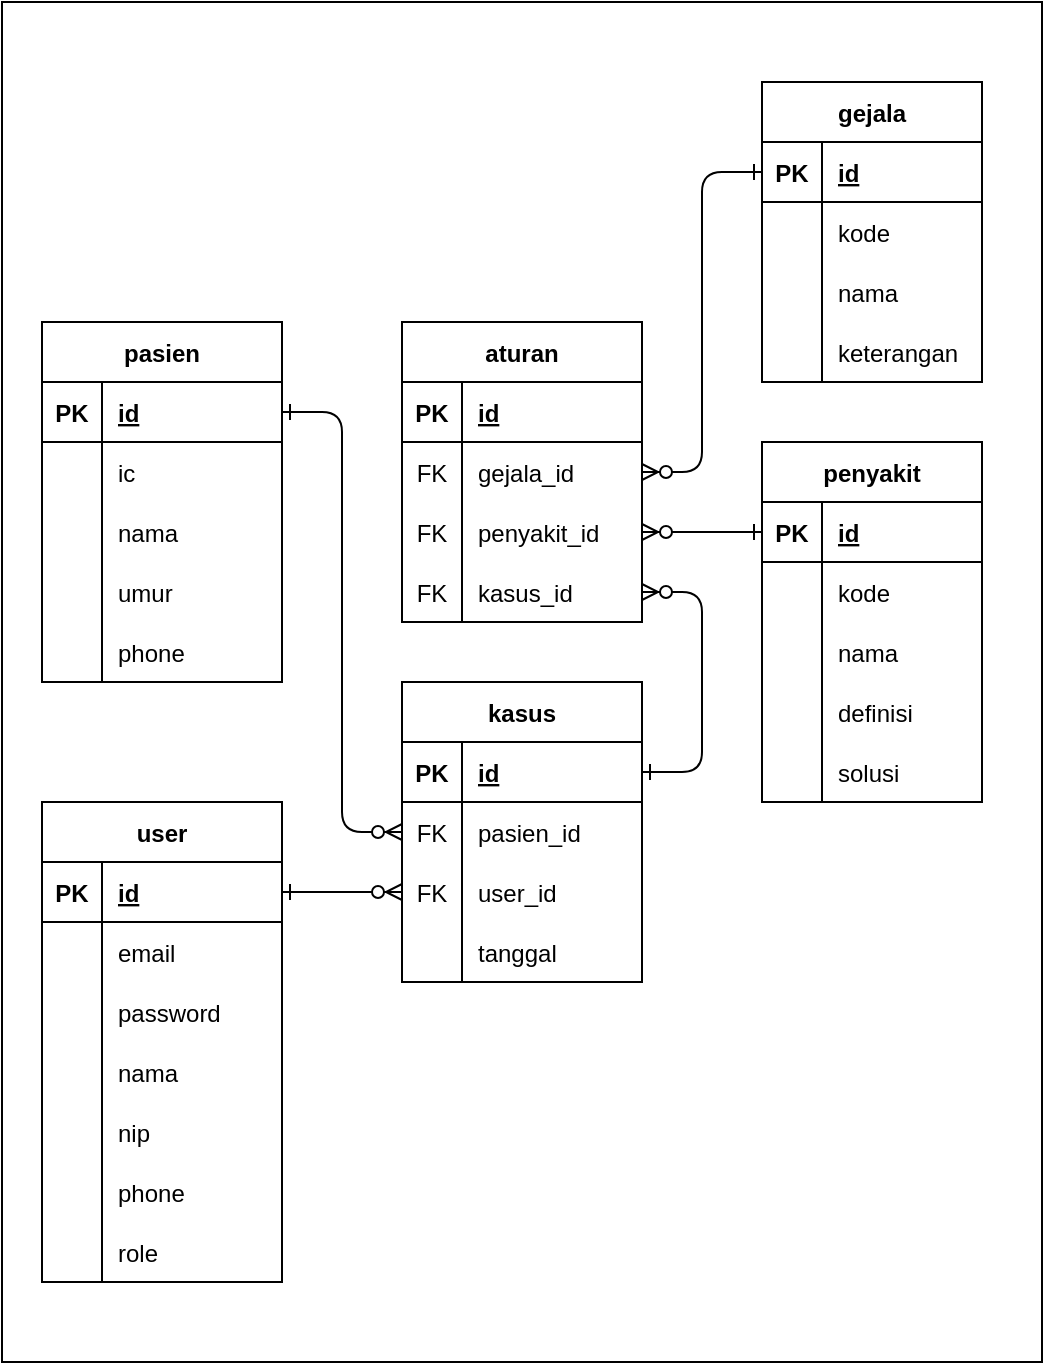 <mxfile version="21.1.2" type="device">
  <diagram id="R2lEEEUBdFMjLlhIrx00" name="Page-1">
    <mxGraphModel dx="808" dy="-272" grid="1" gridSize="10" guides="1" tooltips="1" connect="1" arrows="1" fold="1" page="1" pageScale="1" pageWidth="850" pageHeight="1100" math="0" shadow="0" extFonts="Permanent Marker^https://fonts.googleapis.com/css?family=Permanent+Marker">
      <root>
        <mxCell id="0" />
        <mxCell id="1" parent="0" />
        <mxCell id="bXUC_S1mCPcnZZLYcRrD-1" value="" style="rounded=0;whiteSpace=wrap;html=1;" parent="1" vertex="1">
          <mxGeometry x="850" y="1100" width="520" height="680" as="geometry" />
        </mxCell>
        <mxCell id="U392wMu31FLgUs0yRR94-350" value="user" style="shape=table;startSize=30;container=1;collapsible=1;childLayout=tableLayout;fixedRows=1;rowLines=0;fontStyle=1;align=center;resizeLast=1;" parent="1" vertex="1">
          <mxGeometry x="870" y="1500" width="120" height="240" as="geometry" />
        </mxCell>
        <mxCell id="U392wMu31FLgUs0yRR94-351" value="" style="shape=tableRow;horizontal=0;startSize=0;swimlaneHead=0;swimlaneBody=0;fillColor=none;collapsible=0;dropTarget=0;points=[[0,0.5],[1,0.5]];portConstraint=eastwest;top=0;left=0;right=0;bottom=1;" parent="U392wMu31FLgUs0yRR94-350" vertex="1">
          <mxGeometry y="30" width="120" height="30" as="geometry" />
        </mxCell>
        <mxCell id="U392wMu31FLgUs0yRR94-352" value="PK" style="shape=partialRectangle;connectable=0;fillColor=none;top=0;left=0;bottom=0;right=0;fontStyle=1;overflow=hidden;" parent="U392wMu31FLgUs0yRR94-351" vertex="1">
          <mxGeometry width="30" height="30" as="geometry">
            <mxRectangle width="30" height="30" as="alternateBounds" />
          </mxGeometry>
        </mxCell>
        <mxCell id="U392wMu31FLgUs0yRR94-353" value="id" style="shape=partialRectangle;connectable=0;fillColor=none;top=0;left=0;bottom=0;right=0;align=left;spacingLeft=6;fontStyle=5;overflow=hidden;" parent="U392wMu31FLgUs0yRR94-351" vertex="1">
          <mxGeometry x="30" width="90" height="30" as="geometry">
            <mxRectangle width="90" height="30" as="alternateBounds" />
          </mxGeometry>
        </mxCell>
        <mxCell id="U392wMu31FLgUs0yRR94-354" value="" style="shape=tableRow;horizontal=0;startSize=0;swimlaneHead=0;swimlaneBody=0;fillColor=none;collapsible=0;dropTarget=0;points=[[0,0.5],[1,0.5]];portConstraint=eastwest;top=0;left=0;right=0;bottom=0;" parent="U392wMu31FLgUs0yRR94-350" vertex="1">
          <mxGeometry y="60" width="120" height="30" as="geometry" />
        </mxCell>
        <mxCell id="U392wMu31FLgUs0yRR94-355" value="" style="shape=partialRectangle;connectable=0;fillColor=none;top=0;left=0;bottom=0;right=0;editable=1;overflow=hidden;" parent="U392wMu31FLgUs0yRR94-354" vertex="1">
          <mxGeometry width="30" height="30" as="geometry">
            <mxRectangle width="30" height="30" as="alternateBounds" />
          </mxGeometry>
        </mxCell>
        <mxCell id="U392wMu31FLgUs0yRR94-356" value="email" style="shape=partialRectangle;connectable=0;fillColor=none;top=0;left=0;bottom=0;right=0;align=left;spacingLeft=6;overflow=hidden;" parent="U392wMu31FLgUs0yRR94-354" vertex="1">
          <mxGeometry x="30" width="90" height="30" as="geometry">
            <mxRectangle width="90" height="30" as="alternateBounds" />
          </mxGeometry>
        </mxCell>
        <mxCell id="U392wMu31FLgUs0yRR94-357" value="" style="shape=tableRow;horizontal=0;startSize=0;swimlaneHead=0;swimlaneBody=0;fillColor=none;collapsible=0;dropTarget=0;points=[[0,0.5],[1,0.5]];portConstraint=eastwest;top=0;left=0;right=0;bottom=0;" parent="U392wMu31FLgUs0yRR94-350" vertex="1">
          <mxGeometry y="90" width="120" height="30" as="geometry" />
        </mxCell>
        <mxCell id="U392wMu31FLgUs0yRR94-358" value="" style="shape=partialRectangle;connectable=0;fillColor=none;top=0;left=0;bottom=0;right=0;editable=1;overflow=hidden;" parent="U392wMu31FLgUs0yRR94-357" vertex="1">
          <mxGeometry width="30" height="30" as="geometry">
            <mxRectangle width="30" height="30" as="alternateBounds" />
          </mxGeometry>
        </mxCell>
        <mxCell id="U392wMu31FLgUs0yRR94-359" value="password" style="shape=partialRectangle;connectable=0;fillColor=none;top=0;left=0;bottom=0;right=0;align=left;spacingLeft=6;overflow=hidden;" parent="U392wMu31FLgUs0yRR94-357" vertex="1">
          <mxGeometry x="30" width="90" height="30" as="geometry">
            <mxRectangle width="90" height="30" as="alternateBounds" />
          </mxGeometry>
        </mxCell>
        <mxCell id="U392wMu31FLgUs0yRR94-360" value="" style="shape=tableRow;horizontal=0;startSize=0;swimlaneHead=0;swimlaneBody=0;fillColor=none;collapsible=0;dropTarget=0;points=[[0,0.5],[1,0.5]];portConstraint=eastwest;top=0;left=0;right=0;bottom=0;" parent="U392wMu31FLgUs0yRR94-350" vertex="1">
          <mxGeometry y="120" width="120" height="30" as="geometry" />
        </mxCell>
        <mxCell id="U392wMu31FLgUs0yRR94-361" value="" style="shape=partialRectangle;connectable=0;fillColor=none;top=0;left=0;bottom=0;right=0;editable=1;overflow=hidden;" parent="U392wMu31FLgUs0yRR94-360" vertex="1">
          <mxGeometry width="30" height="30" as="geometry">
            <mxRectangle width="30" height="30" as="alternateBounds" />
          </mxGeometry>
        </mxCell>
        <mxCell id="U392wMu31FLgUs0yRR94-362" value="nama" style="shape=partialRectangle;connectable=0;fillColor=none;top=0;left=0;bottom=0;right=0;align=left;spacingLeft=6;overflow=hidden;" parent="U392wMu31FLgUs0yRR94-360" vertex="1">
          <mxGeometry x="30" width="90" height="30" as="geometry">
            <mxRectangle width="90" height="30" as="alternateBounds" />
          </mxGeometry>
        </mxCell>
        <mxCell id="U392wMu31FLgUs0yRR94-363" value="" style="shape=tableRow;horizontal=0;startSize=0;swimlaneHead=0;swimlaneBody=0;fillColor=none;collapsible=0;dropTarget=0;points=[[0,0.5],[1,0.5]];portConstraint=eastwest;top=0;left=0;right=0;bottom=0;" parent="U392wMu31FLgUs0yRR94-350" vertex="1">
          <mxGeometry y="150" width="120" height="30" as="geometry" />
        </mxCell>
        <mxCell id="U392wMu31FLgUs0yRR94-364" value="" style="shape=partialRectangle;connectable=0;fillColor=none;top=0;left=0;bottom=0;right=0;editable=1;overflow=hidden;" parent="U392wMu31FLgUs0yRR94-363" vertex="1">
          <mxGeometry width="30" height="30" as="geometry">
            <mxRectangle width="30" height="30" as="alternateBounds" />
          </mxGeometry>
        </mxCell>
        <mxCell id="U392wMu31FLgUs0yRR94-365" value="nip" style="shape=partialRectangle;connectable=0;fillColor=none;top=0;left=0;bottom=0;right=0;align=left;spacingLeft=6;overflow=hidden;" parent="U392wMu31FLgUs0yRR94-363" vertex="1">
          <mxGeometry x="30" width="90" height="30" as="geometry">
            <mxRectangle width="90" height="30" as="alternateBounds" />
          </mxGeometry>
        </mxCell>
        <mxCell id="U392wMu31FLgUs0yRR94-366" value="" style="shape=tableRow;horizontal=0;startSize=0;swimlaneHead=0;swimlaneBody=0;fillColor=none;collapsible=0;dropTarget=0;points=[[0,0.5],[1,0.5]];portConstraint=eastwest;top=0;left=0;right=0;bottom=0;" parent="U392wMu31FLgUs0yRR94-350" vertex="1">
          <mxGeometry y="180" width="120" height="30" as="geometry" />
        </mxCell>
        <mxCell id="U392wMu31FLgUs0yRR94-367" value="" style="shape=partialRectangle;connectable=0;fillColor=none;top=0;left=0;bottom=0;right=0;editable=1;overflow=hidden;" parent="U392wMu31FLgUs0yRR94-366" vertex="1">
          <mxGeometry width="30" height="30" as="geometry">
            <mxRectangle width="30" height="30" as="alternateBounds" />
          </mxGeometry>
        </mxCell>
        <mxCell id="U392wMu31FLgUs0yRR94-368" value="phone" style="shape=partialRectangle;connectable=0;fillColor=none;top=0;left=0;bottom=0;right=0;align=left;spacingLeft=6;overflow=hidden;" parent="U392wMu31FLgUs0yRR94-366" vertex="1">
          <mxGeometry x="30" width="90" height="30" as="geometry">
            <mxRectangle width="90" height="30" as="alternateBounds" />
          </mxGeometry>
        </mxCell>
        <mxCell id="U392wMu31FLgUs0yRR94-369" value="" style="shape=tableRow;horizontal=0;startSize=0;swimlaneHead=0;swimlaneBody=0;fillColor=none;collapsible=0;dropTarget=0;points=[[0,0.5],[1,0.5]];portConstraint=eastwest;top=0;left=0;right=0;bottom=0;" parent="U392wMu31FLgUs0yRR94-350" vertex="1">
          <mxGeometry y="210" width="120" height="30" as="geometry" />
        </mxCell>
        <mxCell id="U392wMu31FLgUs0yRR94-370" value="" style="shape=partialRectangle;connectable=0;fillColor=none;top=0;left=0;bottom=0;right=0;editable=1;overflow=hidden;" parent="U392wMu31FLgUs0yRR94-369" vertex="1">
          <mxGeometry width="30" height="30" as="geometry">
            <mxRectangle width="30" height="30" as="alternateBounds" />
          </mxGeometry>
        </mxCell>
        <mxCell id="U392wMu31FLgUs0yRR94-371" value="role" style="shape=partialRectangle;connectable=0;fillColor=none;top=0;left=0;bottom=0;right=0;align=left;spacingLeft=6;overflow=hidden;" parent="U392wMu31FLgUs0yRR94-369" vertex="1">
          <mxGeometry x="30" width="90" height="30" as="geometry">
            <mxRectangle width="90" height="30" as="alternateBounds" />
          </mxGeometry>
        </mxCell>
        <mxCell id="U392wMu31FLgUs0yRR94-372" value="pasien" style="shape=table;startSize=30;container=1;collapsible=1;childLayout=tableLayout;fixedRows=1;rowLines=0;fontStyle=1;align=center;resizeLast=1;" parent="1" vertex="1">
          <mxGeometry x="870" y="1260" width="120" height="180" as="geometry" />
        </mxCell>
        <mxCell id="U392wMu31FLgUs0yRR94-373" value="" style="shape=tableRow;horizontal=0;startSize=0;swimlaneHead=0;swimlaneBody=0;fillColor=none;collapsible=0;dropTarget=0;points=[[0,0.5],[1,0.5]];portConstraint=eastwest;top=0;left=0;right=0;bottom=1;" parent="U392wMu31FLgUs0yRR94-372" vertex="1">
          <mxGeometry y="30" width="120" height="30" as="geometry" />
        </mxCell>
        <mxCell id="U392wMu31FLgUs0yRR94-374" value="PK" style="shape=partialRectangle;connectable=0;fillColor=none;top=0;left=0;bottom=0;right=0;fontStyle=1;overflow=hidden;" parent="U392wMu31FLgUs0yRR94-373" vertex="1">
          <mxGeometry width="30" height="30" as="geometry">
            <mxRectangle width="30" height="30" as="alternateBounds" />
          </mxGeometry>
        </mxCell>
        <mxCell id="U392wMu31FLgUs0yRR94-375" value="id" style="shape=partialRectangle;connectable=0;fillColor=none;top=0;left=0;bottom=0;right=0;align=left;spacingLeft=6;fontStyle=5;overflow=hidden;" parent="U392wMu31FLgUs0yRR94-373" vertex="1">
          <mxGeometry x="30" width="90" height="30" as="geometry">
            <mxRectangle width="90" height="30" as="alternateBounds" />
          </mxGeometry>
        </mxCell>
        <mxCell id="U392wMu31FLgUs0yRR94-376" value="" style="shape=tableRow;horizontal=0;startSize=0;swimlaneHead=0;swimlaneBody=0;fillColor=none;collapsible=0;dropTarget=0;points=[[0,0.5],[1,0.5]];portConstraint=eastwest;top=0;left=0;right=0;bottom=0;" parent="U392wMu31FLgUs0yRR94-372" vertex="1">
          <mxGeometry y="60" width="120" height="30" as="geometry" />
        </mxCell>
        <mxCell id="U392wMu31FLgUs0yRR94-377" value="" style="shape=partialRectangle;connectable=0;fillColor=none;top=0;left=0;bottom=0;right=0;editable=1;overflow=hidden;" parent="U392wMu31FLgUs0yRR94-376" vertex="1">
          <mxGeometry width="30" height="30" as="geometry">
            <mxRectangle width="30" height="30" as="alternateBounds" />
          </mxGeometry>
        </mxCell>
        <mxCell id="U392wMu31FLgUs0yRR94-378" value="ic" style="shape=partialRectangle;connectable=0;fillColor=none;top=0;left=0;bottom=0;right=0;align=left;spacingLeft=6;overflow=hidden;" parent="U392wMu31FLgUs0yRR94-376" vertex="1">
          <mxGeometry x="30" width="90" height="30" as="geometry">
            <mxRectangle width="90" height="30" as="alternateBounds" />
          </mxGeometry>
        </mxCell>
        <mxCell id="U392wMu31FLgUs0yRR94-379" value="" style="shape=tableRow;horizontal=0;startSize=0;swimlaneHead=0;swimlaneBody=0;fillColor=none;collapsible=0;dropTarget=0;points=[[0,0.5],[1,0.5]];portConstraint=eastwest;top=0;left=0;right=0;bottom=0;" parent="U392wMu31FLgUs0yRR94-372" vertex="1">
          <mxGeometry y="90" width="120" height="30" as="geometry" />
        </mxCell>
        <mxCell id="U392wMu31FLgUs0yRR94-380" value="" style="shape=partialRectangle;connectable=0;fillColor=none;top=0;left=0;bottom=0;right=0;editable=1;overflow=hidden;" parent="U392wMu31FLgUs0yRR94-379" vertex="1">
          <mxGeometry width="30" height="30" as="geometry">
            <mxRectangle width="30" height="30" as="alternateBounds" />
          </mxGeometry>
        </mxCell>
        <mxCell id="U392wMu31FLgUs0yRR94-381" value="nama" style="shape=partialRectangle;connectable=0;fillColor=none;top=0;left=0;bottom=0;right=0;align=left;spacingLeft=6;overflow=hidden;" parent="U392wMu31FLgUs0yRR94-379" vertex="1">
          <mxGeometry x="30" width="90" height="30" as="geometry">
            <mxRectangle width="90" height="30" as="alternateBounds" />
          </mxGeometry>
        </mxCell>
        <mxCell id="U392wMu31FLgUs0yRR94-382" value="" style="shape=tableRow;horizontal=0;startSize=0;swimlaneHead=0;swimlaneBody=0;fillColor=none;collapsible=0;dropTarget=0;points=[[0,0.5],[1,0.5]];portConstraint=eastwest;top=0;left=0;right=0;bottom=0;" parent="U392wMu31FLgUs0yRR94-372" vertex="1">
          <mxGeometry y="120" width="120" height="30" as="geometry" />
        </mxCell>
        <mxCell id="U392wMu31FLgUs0yRR94-383" value="" style="shape=partialRectangle;connectable=0;fillColor=none;top=0;left=0;bottom=0;right=0;editable=1;overflow=hidden;" parent="U392wMu31FLgUs0yRR94-382" vertex="1">
          <mxGeometry width="30" height="30" as="geometry">
            <mxRectangle width="30" height="30" as="alternateBounds" />
          </mxGeometry>
        </mxCell>
        <mxCell id="U392wMu31FLgUs0yRR94-384" value="umur" style="shape=partialRectangle;connectable=0;fillColor=none;top=0;left=0;bottom=0;right=0;align=left;spacingLeft=6;overflow=hidden;" parent="U392wMu31FLgUs0yRR94-382" vertex="1">
          <mxGeometry x="30" width="90" height="30" as="geometry">
            <mxRectangle width="90" height="30" as="alternateBounds" />
          </mxGeometry>
        </mxCell>
        <mxCell id="U392wMu31FLgUs0yRR94-385" value="" style="shape=tableRow;horizontal=0;startSize=0;swimlaneHead=0;swimlaneBody=0;fillColor=none;collapsible=0;dropTarget=0;points=[[0,0.5],[1,0.5]];portConstraint=eastwest;top=0;left=0;right=0;bottom=0;" parent="U392wMu31FLgUs0yRR94-372" vertex="1">
          <mxGeometry y="150" width="120" height="30" as="geometry" />
        </mxCell>
        <mxCell id="U392wMu31FLgUs0yRR94-386" value="" style="shape=partialRectangle;connectable=0;fillColor=none;top=0;left=0;bottom=0;right=0;editable=1;overflow=hidden;" parent="U392wMu31FLgUs0yRR94-385" vertex="1">
          <mxGeometry width="30" height="30" as="geometry">
            <mxRectangle width="30" height="30" as="alternateBounds" />
          </mxGeometry>
        </mxCell>
        <mxCell id="U392wMu31FLgUs0yRR94-387" value="phone" style="shape=partialRectangle;connectable=0;fillColor=none;top=0;left=0;bottom=0;right=0;align=left;spacingLeft=6;overflow=hidden;" parent="U392wMu31FLgUs0yRR94-385" vertex="1">
          <mxGeometry x="30" width="90" height="30" as="geometry">
            <mxRectangle width="90" height="30" as="alternateBounds" />
          </mxGeometry>
        </mxCell>
        <mxCell id="U392wMu31FLgUs0yRR94-388" value="penyakit" style="shape=table;startSize=30;container=1;collapsible=1;childLayout=tableLayout;fixedRows=1;rowLines=0;fontStyle=1;align=center;resizeLast=1;" parent="1" vertex="1">
          <mxGeometry x="1230" y="1320" width="110" height="180" as="geometry" />
        </mxCell>
        <mxCell id="U392wMu31FLgUs0yRR94-389" value="" style="shape=tableRow;horizontal=0;startSize=0;swimlaneHead=0;swimlaneBody=0;fillColor=none;collapsible=0;dropTarget=0;points=[[0,0.5],[1,0.5]];portConstraint=eastwest;top=0;left=0;right=0;bottom=1;" parent="U392wMu31FLgUs0yRR94-388" vertex="1">
          <mxGeometry y="30" width="110" height="30" as="geometry" />
        </mxCell>
        <mxCell id="U392wMu31FLgUs0yRR94-390" value="PK" style="shape=partialRectangle;connectable=0;fillColor=none;top=0;left=0;bottom=0;right=0;fontStyle=1;overflow=hidden;" parent="U392wMu31FLgUs0yRR94-389" vertex="1">
          <mxGeometry width="30" height="30" as="geometry">
            <mxRectangle width="30" height="30" as="alternateBounds" />
          </mxGeometry>
        </mxCell>
        <mxCell id="U392wMu31FLgUs0yRR94-391" value="id" style="shape=partialRectangle;connectable=0;fillColor=none;top=0;left=0;bottom=0;right=0;align=left;spacingLeft=6;fontStyle=5;overflow=hidden;" parent="U392wMu31FLgUs0yRR94-389" vertex="1">
          <mxGeometry x="30" width="80" height="30" as="geometry">
            <mxRectangle width="80" height="30" as="alternateBounds" />
          </mxGeometry>
        </mxCell>
        <mxCell id="U392wMu31FLgUs0yRR94-392" value="" style="shape=tableRow;horizontal=0;startSize=0;swimlaneHead=0;swimlaneBody=0;fillColor=none;collapsible=0;dropTarget=0;points=[[0,0.5],[1,0.5]];portConstraint=eastwest;top=0;left=0;right=0;bottom=0;" parent="U392wMu31FLgUs0yRR94-388" vertex="1">
          <mxGeometry y="60" width="110" height="30" as="geometry" />
        </mxCell>
        <mxCell id="U392wMu31FLgUs0yRR94-393" value="" style="shape=partialRectangle;connectable=0;fillColor=none;top=0;left=0;bottom=0;right=0;editable=1;overflow=hidden;" parent="U392wMu31FLgUs0yRR94-392" vertex="1">
          <mxGeometry width="30" height="30" as="geometry">
            <mxRectangle width="30" height="30" as="alternateBounds" />
          </mxGeometry>
        </mxCell>
        <mxCell id="U392wMu31FLgUs0yRR94-394" value="kode" style="shape=partialRectangle;connectable=0;fillColor=none;top=0;left=0;bottom=0;right=0;align=left;spacingLeft=6;overflow=hidden;" parent="U392wMu31FLgUs0yRR94-392" vertex="1">
          <mxGeometry x="30" width="80" height="30" as="geometry">
            <mxRectangle width="80" height="30" as="alternateBounds" />
          </mxGeometry>
        </mxCell>
        <mxCell id="U392wMu31FLgUs0yRR94-395" value="" style="shape=tableRow;horizontal=0;startSize=0;swimlaneHead=0;swimlaneBody=0;fillColor=none;collapsible=0;dropTarget=0;points=[[0,0.5],[1,0.5]];portConstraint=eastwest;top=0;left=0;right=0;bottom=0;" parent="U392wMu31FLgUs0yRR94-388" vertex="1">
          <mxGeometry y="90" width="110" height="30" as="geometry" />
        </mxCell>
        <mxCell id="U392wMu31FLgUs0yRR94-396" value="" style="shape=partialRectangle;connectable=0;fillColor=none;top=0;left=0;bottom=0;right=0;editable=1;overflow=hidden;" parent="U392wMu31FLgUs0yRR94-395" vertex="1">
          <mxGeometry width="30" height="30" as="geometry">
            <mxRectangle width="30" height="30" as="alternateBounds" />
          </mxGeometry>
        </mxCell>
        <mxCell id="U392wMu31FLgUs0yRR94-397" value="nama" style="shape=partialRectangle;connectable=0;fillColor=none;top=0;left=0;bottom=0;right=0;align=left;spacingLeft=6;overflow=hidden;" parent="U392wMu31FLgUs0yRR94-395" vertex="1">
          <mxGeometry x="30" width="80" height="30" as="geometry">
            <mxRectangle width="80" height="30" as="alternateBounds" />
          </mxGeometry>
        </mxCell>
        <mxCell id="U392wMu31FLgUs0yRR94-398" value="" style="shape=tableRow;horizontal=0;startSize=0;swimlaneHead=0;swimlaneBody=0;fillColor=none;collapsible=0;dropTarget=0;points=[[0,0.5],[1,0.5]];portConstraint=eastwest;top=0;left=0;right=0;bottom=0;" parent="U392wMu31FLgUs0yRR94-388" vertex="1">
          <mxGeometry y="120" width="110" height="30" as="geometry" />
        </mxCell>
        <mxCell id="U392wMu31FLgUs0yRR94-399" value="" style="shape=partialRectangle;connectable=0;fillColor=none;top=0;left=0;bottom=0;right=0;editable=1;overflow=hidden;" parent="U392wMu31FLgUs0yRR94-398" vertex="1">
          <mxGeometry width="30" height="30" as="geometry">
            <mxRectangle width="30" height="30" as="alternateBounds" />
          </mxGeometry>
        </mxCell>
        <mxCell id="U392wMu31FLgUs0yRR94-400" value="definisi" style="shape=partialRectangle;connectable=0;fillColor=none;top=0;left=0;bottom=0;right=0;align=left;spacingLeft=6;overflow=hidden;" parent="U392wMu31FLgUs0yRR94-398" vertex="1">
          <mxGeometry x="30" width="80" height="30" as="geometry">
            <mxRectangle width="80" height="30" as="alternateBounds" />
          </mxGeometry>
        </mxCell>
        <mxCell id="U392wMu31FLgUs0yRR94-401" value="" style="shape=tableRow;horizontal=0;startSize=0;swimlaneHead=0;swimlaneBody=0;fillColor=none;collapsible=0;dropTarget=0;points=[[0,0.5],[1,0.5]];portConstraint=eastwest;top=0;left=0;right=0;bottom=0;" parent="U392wMu31FLgUs0yRR94-388" vertex="1">
          <mxGeometry y="150" width="110" height="30" as="geometry" />
        </mxCell>
        <mxCell id="U392wMu31FLgUs0yRR94-402" value="" style="shape=partialRectangle;connectable=0;fillColor=none;top=0;left=0;bottom=0;right=0;editable=1;overflow=hidden;" parent="U392wMu31FLgUs0yRR94-401" vertex="1">
          <mxGeometry width="30" height="30" as="geometry">
            <mxRectangle width="30" height="30" as="alternateBounds" />
          </mxGeometry>
        </mxCell>
        <mxCell id="U392wMu31FLgUs0yRR94-403" value="solusi" style="shape=partialRectangle;connectable=0;fillColor=none;top=0;left=0;bottom=0;right=0;align=left;spacingLeft=6;overflow=hidden;" parent="U392wMu31FLgUs0yRR94-401" vertex="1">
          <mxGeometry x="30" width="80" height="30" as="geometry">
            <mxRectangle width="80" height="30" as="alternateBounds" />
          </mxGeometry>
        </mxCell>
        <mxCell id="U392wMu31FLgUs0yRR94-404" value="gejala" style="shape=table;startSize=30;container=1;collapsible=1;childLayout=tableLayout;fixedRows=1;rowLines=0;fontStyle=1;align=center;resizeLast=1;" parent="1" vertex="1">
          <mxGeometry x="1230" y="1140" width="110" height="150" as="geometry" />
        </mxCell>
        <mxCell id="U392wMu31FLgUs0yRR94-405" value="" style="shape=tableRow;horizontal=0;startSize=0;swimlaneHead=0;swimlaneBody=0;fillColor=none;collapsible=0;dropTarget=0;points=[[0,0.5],[1,0.5]];portConstraint=eastwest;top=0;left=0;right=0;bottom=1;" parent="U392wMu31FLgUs0yRR94-404" vertex="1">
          <mxGeometry y="30" width="110" height="30" as="geometry" />
        </mxCell>
        <mxCell id="U392wMu31FLgUs0yRR94-406" value="PK" style="shape=partialRectangle;connectable=0;fillColor=none;top=0;left=0;bottom=0;right=0;fontStyle=1;overflow=hidden;" parent="U392wMu31FLgUs0yRR94-405" vertex="1">
          <mxGeometry width="30" height="30" as="geometry">
            <mxRectangle width="30" height="30" as="alternateBounds" />
          </mxGeometry>
        </mxCell>
        <mxCell id="U392wMu31FLgUs0yRR94-407" value="id" style="shape=partialRectangle;connectable=0;fillColor=none;top=0;left=0;bottom=0;right=0;align=left;spacingLeft=6;fontStyle=5;overflow=hidden;" parent="U392wMu31FLgUs0yRR94-405" vertex="1">
          <mxGeometry x="30" width="80" height="30" as="geometry">
            <mxRectangle width="80" height="30" as="alternateBounds" />
          </mxGeometry>
        </mxCell>
        <mxCell id="U392wMu31FLgUs0yRR94-408" value="" style="shape=tableRow;horizontal=0;startSize=0;swimlaneHead=0;swimlaneBody=0;fillColor=none;collapsible=0;dropTarget=0;points=[[0,0.5],[1,0.5]];portConstraint=eastwest;top=0;left=0;right=0;bottom=0;" parent="U392wMu31FLgUs0yRR94-404" vertex="1">
          <mxGeometry y="60" width="110" height="30" as="geometry" />
        </mxCell>
        <mxCell id="U392wMu31FLgUs0yRR94-409" value="" style="shape=partialRectangle;connectable=0;fillColor=none;top=0;left=0;bottom=0;right=0;editable=1;overflow=hidden;" parent="U392wMu31FLgUs0yRR94-408" vertex="1">
          <mxGeometry width="30" height="30" as="geometry">
            <mxRectangle width="30" height="30" as="alternateBounds" />
          </mxGeometry>
        </mxCell>
        <mxCell id="U392wMu31FLgUs0yRR94-410" value="kode" style="shape=partialRectangle;connectable=0;fillColor=none;top=0;left=0;bottom=0;right=0;align=left;spacingLeft=6;overflow=hidden;" parent="U392wMu31FLgUs0yRR94-408" vertex="1">
          <mxGeometry x="30" width="80" height="30" as="geometry">
            <mxRectangle width="80" height="30" as="alternateBounds" />
          </mxGeometry>
        </mxCell>
        <mxCell id="U392wMu31FLgUs0yRR94-411" value="" style="shape=tableRow;horizontal=0;startSize=0;swimlaneHead=0;swimlaneBody=0;fillColor=none;collapsible=0;dropTarget=0;points=[[0,0.5],[1,0.5]];portConstraint=eastwest;top=0;left=0;right=0;bottom=0;" parent="U392wMu31FLgUs0yRR94-404" vertex="1">
          <mxGeometry y="90" width="110" height="30" as="geometry" />
        </mxCell>
        <mxCell id="U392wMu31FLgUs0yRR94-412" value="" style="shape=partialRectangle;connectable=0;fillColor=none;top=0;left=0;bottom=0;right=0;editable=1;overflow=hidden;" parent="U392wMu31FLgUs0yRR94-411" vertex="1">
          <mxGeometry width="30" height="30" as="geometry">
            <mxRectangle width="30" height="30" as="alternateBounds" />
          </mxGeometry>
        </mxCell>
        <mxCell id="U392wMu31FLgUs0yRR94-413" value="nama" style="shape=partialRectangle;connectable=0;fillColor=none;top=0;left=0;bottom=0;right=0;align=left;spacingLeft=6;overflow=hidden;" parent="U392wMu31FLgUs0yRR94-411" vertex="1">
          <mxGeometry x="30" width="80" height="30" as="geometry">
            <mxRectangle width="80" height="30" as="alternateBounds" />
          </mxGeometry>
        </mxCell>
        <mxCell id="N1iTyhMbZDQl_BOPwK6W-1" value="" style="shape=tableRow;horizontal=0;startSize=0;swimlaneHead=0;swimlaneBody=0;fillColor=none;collapsible=0;dropTarget=0;points=[[0,0.5],[1,0.5]];portConstraint=eastwest;top=0;left=0;right=0;bottom=0;" parent="U392wMu31FLgUs0yRR94-404" vertex="1">
          <mxGeometry y="120" width="110" height="30" as="geometry" />
        </mxCell>
        <mxCell id="N1iTyhMbZDQl_BOPwK6W-2" value="" style="shape=partialRectangle;connectable=0;fillColor=none;top=0;left=0;bottom=0;right=0;editable=1;overflow=hidden;" parent="N1iTyhMbZDQl_BOPwK6W-1" vertex="1">
          <mxGeometry width="30" height="30" as="geometry">
            <mxRectangle width="30" height="30" as="alternateBounds" />
          </mxGeometry>
        </mxCell>
        <mxCell id="N1iTyhMbZDQl_BOPwK6W-3" value="keterangan" style="shape=partialRectangle;connectable=0;fillColor=none;top=0;left=0;bottom=0;right=0;align=left;spacingLeft=6;overflow=hidden;" parent="N1iTyhMbZDQl_BOPwK6W-1" vertex="1">
          <mxGeometry x="30" width="80" height="30" as="geometry">
            <mxRectangle width="80" height="30" as="alternateBounds" />
          </mxGeometry>
        </mxCell>
        <mxCell id="U392wMu31FLgUs0yRR94-444" value="" style="edgeStyle=entityRelationEdgeStyle;endArrow=ERzeroToMany;startArrow=ERone;endFill=1;startFill=0;" parent="1" source="U392wMu31FLgUs0yRR94-373" target="U392wMu31FLgUs0yRR94-455" edge="1">
          <mxGeometry width="100" height="100" relative="1" as="geometry">
            <mxPoint x="1650" y="1095" as="sourcePoint" />
            <mxPoint x="1590" y="1005" as="targetPoint" />
          </mxGeometry>
        </mxCell>
        <mxCell id="U392wMu31FLgUs0yRR94-447" value="" style="edgeStyle=entityRelationEdgeStyle;endArrow=ERzeroToMany;startArrow=ERone;endFill=1;startFill=0;" parent="1" source="U392wMu31FLgUs0yRR94-351" target="U392wMu31FLgUs0yRR94-458" edge="1">
          <mxGeometry width="100" height="100" relative="1" as="geometry">
            <mxPoint x="2060" y="1265" as="sourcePoint" />
            <mxPoint x="1290" y="1285" as="targetPoint" />
          </mxGeometry>
        </mxCell>
        <mxCell id="U392wMu31FLgUs0yRR94-448" value="kasus" style="shape=table;startSize=30;container=1;collapsible=1;childLayout=tableLayout;fixedRows=1;rowLines=0;fontStyle=1;align=center;resizeLast=1;" parent="1" vertex="1">
          <mxGeometry x="1050" y="1440" width="120" height="150" as="geometry" />
        </mxCell>
        <mxCell id="U392wMu31FLgUs0yRR94-449" value="" style="shape=tableRow;horizontal=0;startSize=0;swimlaneHead=0;swimlaneBody=0;fillColor=none;collapsible=0;dropTarget=0;points=[[0,0.5],[1,0.5]];portConstraint=eastwest;top=0;left=0;right=0;bottom=1;" parent="U392wMu31FLgUs0yRR94-448" vertex="1">
          <mxGeometry y="30" width="120" height="30" as="geometry" />
        </mxCell>
        <mxCell id="U392wMu31FLgUs0yRR94-450" value="PK" style="shape=partialRectangle;connectable=0;fillColor=none;top=0;left=0;bottom=0;right=0;fontStyle=1;overflow=hidden;" parent="U392wMu31FLgUs0yRR94-449" vertex="1">
          <mxGeometry width="30" height="30" as="geometry">
            <mxRectangle width="30" height="30" as="alternateBounds" />
          </mxGeometry>
        </mxCell>
        <mxCell id="U392wMu31FLgUs0yRR94-451" value="id" style="shape=partialRectangle;connectable=0;fillColor=none;top=0;left=0;bottom=0;right=0;align=left;spacingLeft=6;fontStyle=5;overflow=hidden;" parent="U392wMu31FLgUs0yRR94-449" vertex="1">
          <mxGeometry x="30" width="90" height="30" as="geometry">
            <mxRectangle width="90" height="30" as="alternateBounds" />
          </mxGeometry>
        </mxCell>
        <mxCell id="U392wMu31FLgUs0yRR94-455" value="" style="shape=tableRow;horizontal=0;startSize=0;swimlaneHead=0;swimlaneBody=0;fillColor=none;collapsible=0;dropTarget=0;points=[[0,0.5],[1,0.5]];portConstraint=eastwest;top=0;left=0;right=0;bottom=0;" parent="U392wMu31FLgUs0yRR94-448" vertex="1">
          <mxGeometry y="60" width="120" height="30" as="geometry" />
        </mxCell>
        <mxCell id="U392wMu31FLgUs0yRR94-456" value="FK" style="shape=partialRectangle;connectable=0;fillColor=none;top=0;left=0;bottom=0;right=0;editable=1;overflow=hidden;" parent="U392wMu31FLgUs0yRR94-455" vertex="1">
          <mxGeometry width="30" height="30" as="geometry">
            <mxRectangle width="30" height="30" as="alternateBounds" />
          </mxGeometry>
        </mxCell>
        <mxCell id="U392wMu31FLgUs0yRR94-457" value="pasien_id" style="shape=partialRectangle;connectable=0;fillColor=none;top=0;left=0;bottom=0;right=0;align=left;spacingLeft=6;overflow=hidden;" parent="U392wMu31FLgUs0yRR94-455" vertex="1">
          <mxGeometry x="30" width="90" height="30" as="geometry">
            <mxRectangle width="90" height="30" as="alternateBounds" />
          </mxGeometry>
        </mxCell>
        <mxCell id="U392wMu31FLgUs0yRR94-458" value="" style="shape=tableRow;horizontal=0;startSize=0;swimlaneHead=0;swimlaneBody=0;fillColor=none;collapsible=0;dropTarget=0;points=[[0,0.5],[1,0.5]];portConstraint=eastwest;top=0;left=0;right=0;bottom=0;" parent="U392wMu31FLgUs0yRR94-448" vertex="1">
          <mxGeometry y="90" width="120" height="30" as="geometry" />
        </mxCell>
        <mxCell id="U392wMu31FLgUs0yRR94-459" value="FK" style="shape=partialRectangle;connectable=0;fillColor=none;top=0;left=0;bottom=0;right=0;editable=1;overflow=hidden;" parent="U392wMu31FLgUs0yRR94-458" vertex="1">
          <mxGeometry width="30" height="30" as="geometry">
            <mxRectangle width="30" height="30" as="alternateBounds" />
          </mxGeometry>
        </mxCell>
        <mxCell id="U392wMu31FLgUs0yRR94-460" value="user_id" style="shape=partialRectangle;connectable=0;fillColor=none;top=0;left=0;bottom=0;right=0;align=left;spacingLeft=6;overflow=hidden;" parent="U392wMu31FLgUs0yRR94-458" vertex="1">
          <mxGeometry x="30" width="90" height="30" as="geometry">
            <mxRectangle width="90" height="30" as="alternateBounds" />
          </mxGeometry>
        </mxCell>
        <mxCell id="U392wMu31FLgUs0yRR94-464" value="" style="shape=tableRow;horizontal=0;startSize=0;swimlaneHead=0;swimlaneBody=0;fillColor=none;collapsible=0;dropTarget=0;points=[[0,0.5],[1,0.5]];portConstraint=eastwest;top=0;left=0;right=0;bottom=0;" parent="U392wMu31FLgUs0yRR94-448" vertex="1">
          <mxGeometry y="120" width="120" height="30" as="geometry" />
        </mxCell>
        <mxCell id="U392wMu31FLgUs0yRR94-465" value="" style="shape=partialRectangle;connectable=0;fillColor=none;top=0;left=0;bottom=0;right=0;editable=1;overflow=hidden;" parent="U392wMu31FLgUs0yRR94-464" vertex="1">
          <mxGeometry width="30" height="30" as="geometry">
            <mxRectangle width="30" height="30" as="alternateBounds" />
          </mxGeometry>
        </mxCell>
        <mxCell id="U392wMu31FLgUs0yRR94-466" value="tanggal" style="shape=partialRectangle;connectable=0;fillColor=none;top=0;left=0;bottom=0;right=0;align=left;spacingLeft=6;overflow=hidden;" parent="U392wMu31FLgUs0yRR94-464" vertex="1">
          <mxGeometry x="30" width="90" height="30" as="geometry">
            <mxRectangle width="90" height="30" as="alternateBounds" />
          </mxGeometry>
        </mxCell>
        <mxCell id="N1iTyhMbZDQl_BOPwK6W-4" value="aturan" style="shape=table;startSize=30;container=1;collapsible=1;childLayout=tableLayout;fixedRows=1;rowLines=0;fontStyle=1;align=center;resizeLast=1;" parent="1" vertex="1">
          <mxGeometry x="1050" y="1260" width="120" height="150" as="geometry" />
        </mxCell>
        <mxCell id="N1iTyhMbZDQl_BOPwK6W-5" value="" style="shape=tableRow;horizontal=0;startSize=0;swimlaneHead=0;swimlaneBody=0;fillColor=none;collapsible=0;dropTarget=0;points=[[0,0.5],[1,0.5]];portConstraint=eastwest;top=0;left=0;right=0;bottom=1;" parent="N1iTyhMbZDQl_BOPwK6W-4" vertex="1">
          <mxGeometry y="30" width="120" height="30" as="geometry" />
        </mxCell>
        <mxCell id="N1iTyhMbZDQl_BOPwK6W-6" value="PK" style="shape=partialRectangle;connectable=0;fillColor=none;top=0;left=0;bottom=0;right=0;fontStyle=1;overflow=hidden;" parent="N1iTyhMbZDQl_BOPwK6W-5" vertex="1">
          <mxGeometry width="30" height="30" as="geometry">
            <mxRectangle width="30" height="30" as="alternateBounds" />
          </mxGeometry>
        </mxCell>
        <mxCell id="N1iTyhMbZDQl_BOPwK6W-7" value="id" style="shape=partialRectangle;connectable=0;fillColor=none;top=0;left=0;bottom=0;right=0;align=left;spacingLeft=6;fontStyle=5;overflow=hidden;" parent="N1iTyhMbZDQl_BOPwK6W-5" vertex="1">
          <mxGeometry x="30" width="90" height="30" as="geometry">
            <mxRectangle width="90" height="30" as="alternateBounds" />
          </mxGeometry>
        </mxCell>
        <mxCell id="N1iTyhMbZDQl_BOPwK6W-8" value="" style="shape=tableRow;horizontal=0;startSize=0;swimlaneHead=0;swimlaneBody=0;fillColor=none;collapsible=0;dropTarget=0;points=[[0,0.5],[1,0.5]];portConstraint=eastwest;top=0;left=0;right=0;bottom=0;" parent="N1iTyhMbZDQl_BOPwK6W-4" vertex="1">
          <mxGeometry y="60" width="120" height="30" as="geometry" />
        </mxCell>
        <mxCell id="N1iTyhMbZDQl_BOPwK6W-9" value="FK" style="shape=partialRectangle;connectable=0;fillColor=none;top=0;left=0;bottom=0;right=0;editable=1;overflow=hidden;" parent="N1iTyhMbZDQl_BOPwK6W-8" vertex="1">
          <mxGeometry width="30" height="30" as="geometry">
            <mxRectangle width="30" height="30" as="alternateBounds" />
          </mxGeometry>
        </mxCell>
        <mxCell id="N1iTyhMbZDQl_BOPwK6W-10" value="gejala_id" style="shape=partialRectangle;connectable=0;fillColor=none;top=0;left=0;bottom=0;right=0;align=left;spacingLeft=6;overflow=hidden;" parent="N1iTyhMbZDQl_BOPwK6W-8" vertex="1">
          <mxGeometry x="30" width="90" height="30" as="geometry">
            <mxRectangle width="90" height="30" as="alternateBounds" />
          </mxGeometry>
        </mxCell>
        <mxCell id="N1iTyhMbZDQl_BOPwK6W-11" value="" style="shape=tableRow;horizontal=0;startSize=0;swimlaneHead=0;swimlaneBody=0;fillColor=none;collapsible=0;dropTarget=0;points=[[0,0.5],[1,0.5]];portConstraint=eastwest;top=0;left=0;right=0;bottom=0;" parent="N1iTyhMbZDQl_BOPwK6W-4" vertex="1">
          <mxGeometry y="90" width="120" height="30" as="geometry" />
        </mxCell>
        <mxCell id="N1iTyhMbZDQl_BOPwK6W-12" value="FK" style="shape=partialRectangle;connectable=0;fillColor=none;top=0;left=0;bottom=0;right=0;editable=1;overflow=hidden;" parent="N1iTyhMbZDQl_BOPwK6W-11" vertex="1">
          <mxGeometry width="30" height="30" as="geometry">
            <mxRectangle width="30" height="30" as="alternateBounds" />
          </mxGeometry>
        </mxCell>
        <mxCell id="N1iTyhMbZDQl_BOPwK6W-13" value="penyakit_id" style="shape=partialRectangle;connectable=0;fillColor=none;top=0;left=0;bottom=0;right=0;align=left;spacingLeft=6;overflow=hidden;" parent="N1iTyhMbZDQl_BOPwK6W-11" vertex="1">
          <mxGeometry x="30" width="90" height="30" as="geometry">
            <mxRectangle width="90" height="30" as="alternateBounds" />
          </mxGeometry>
        </mxCell>
        <mxCell id="N1iTyhMbZDQl_BOPwK6W-14" value="" style="shape=tableRow;horizontal=0;startSize=0;swimlaneHead=0;swimlaneBody=0;fillColor=none;collapsible=0;dropTarget=0;points=[[0,0.5],[1,0.5]];portConstraint=eastwest;top=0;left=0;right=0;bottom=0;" parent="N1iTyhMbZDQl_BOPwK6W-4" vertex="1">
          <mxGeometry y="120" width="120" height="30" as="geometry" />
        </mxCell>
        <mxCell id="N1iTyhMbZDQl_BOPwK6W-15" value="FK" style="shape=partialRectangle;connectable=0;fillColor=none;top=0;left=0;bottom=0;right=0;editable=1;overflow=hidden;" parent="N1iTyhMbZDQl_BOPwK6W-14" vertex="1">
          <mxGeometry width="30" height="30" as="geometry">
            <mxRectangle width="30" height="30" as="alternateBounds" />
          </mxGeometry>
        </mxCell>
        <mxCell id="N1iTyhMbZDQl_BOPwK6W-16" value="kasus_id" style="shape=partialRectangle;connectable=0;fillColor=none;top=0;left=0;bottom=0;right=0;align=left;spacingLeft=6;overflow=hidden;" parent="N1iTyhMbZDQl_BOPwK6W-14" vertex="1">
          <mxGeometry x="30" width="90" height="30" as="geometry">
            <mxRectangle width="90" height="30" as="alternateBounds" />
          </mxGeometry>
        </mxCell>
        <mxCell id="N1iTyhMbZDQl_BOPwK6W-30" value="" style="edgeStyle=entityRelationEdgeStyle;endArrow=ERzeroToMany;startArrow=ERone;endFill=1;startFill=0;" parent="1" source="U392wMu31FLgUs0yRR94-449" target="N1iTyhMbZDQl_BOPwK6W-14" edge="1">
          <mxGeometry width="100" height="100" relative="1" as="geometry">
            <mxPoint x="1270" y="1380" as="sourcePoint" />
            <mxPoint x="1130" y="1310" as="targetPoint" />
          </mxGeometry>
        </mxCell>
        <mxCell id="N1iTyhMbZDQl_BOPwK6W-31" value="" style="edgeStyle=entityRelationEdgeStyle;endArrow=ERzeroToMany;startArrow=ERone;endFill=1;startFill=0;" parent="1" source="U392wMu31FLgUs0yRR94-389" target="N1iTyhMbZDQl_BOPwK6W-11" edge="1">
          <mxGeometry width="100" height="100" relative="1" as="geometry">
            <mxPoint x="1510" y="1330" as="sourcePoint" />
            <mxPoint x="1370" y="1260" as="targetPoint" />
          </mxGeometry>
        </mxCell>
        <mxCell id="N1iTyhMbZDQl_BOPwK6W-33" value="" style="edgeStyle=entityRelationEdgeStyle;endArrow=ERzeroToMany;startArrow=ERone;endFill=1;startFill=0;" parent="1" source="U392wMu31FLgUs0yRR94-405" target="N1iTyhMbZDQl_BOPwK6W-8" edge="1">
          <mxGeometry width="100" height="100" relative="1" as="geometry">
            <mxPoint x="1390" y="1360" as="sourcePoint" />
            <mxPoint x="1250" y="1290" as="targetPoint" />
          </mxGeometry>
        </mxCell>
      </root>
    </mxGraphModel>
  </diagram>
</mxfile>
